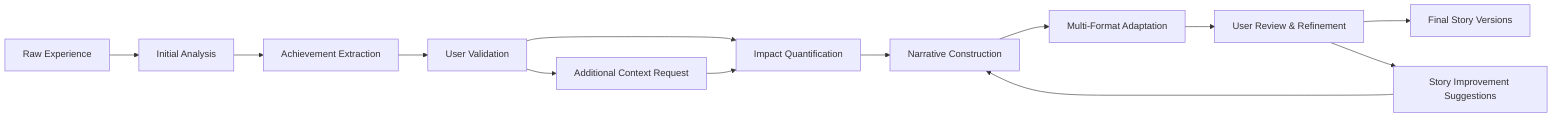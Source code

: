 graph LR
    A[Raw Experience] --> B[Initial Analysis]
    B --> C[Achievement Extraction]
    C --> D[User Validation]
    D --> E[Impact Quantification]
    E --> F[Narrative Construction]
    F --> G[Multi-Format Adaptation]
    G --> H[User Review & Refinement]
    H --> I[Final Story Versions]
    
    D --> J[Additional Context Request]
    J --> E
    H --> K[Story Improvement Suggestions]
    K --> F
